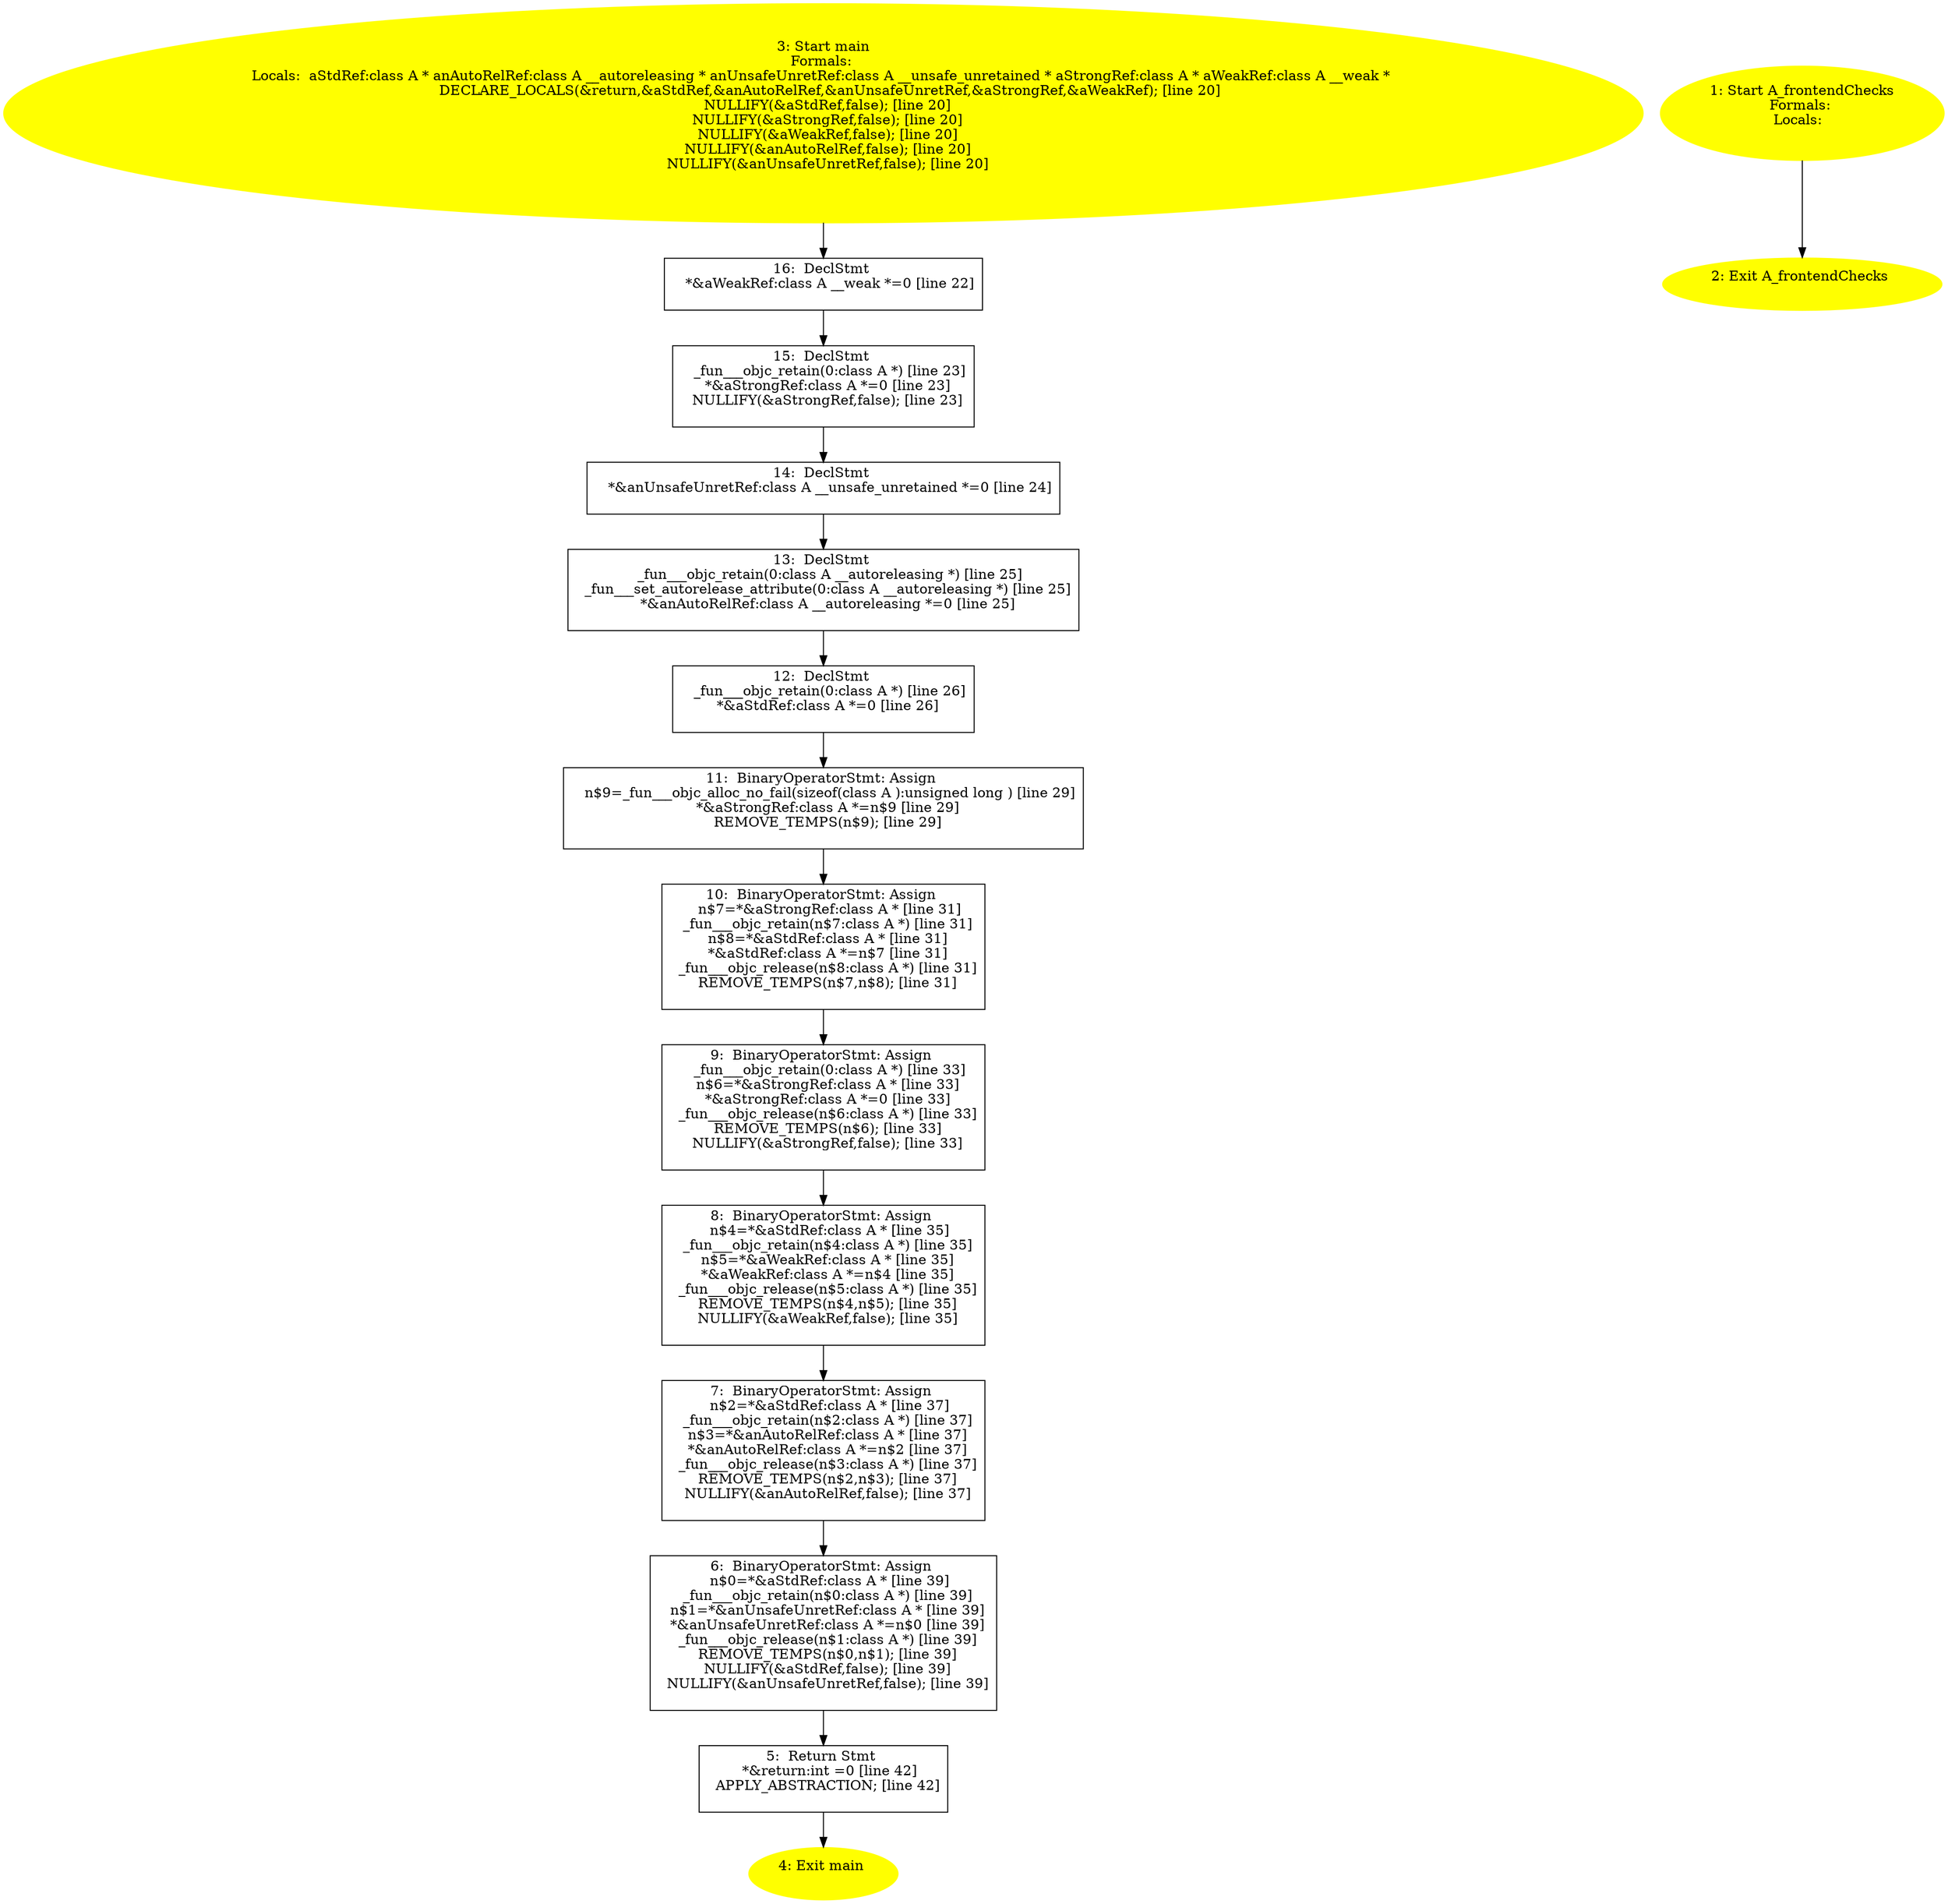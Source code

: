 digraph iCFG {
16 [label="16:  DeclStmt \n   *&aWeakRef:class A __weak *=0 [line 22]\n " shape="box"]
	

	 16 -> 15 ;
15 [label="15:  DeclStmt \n   _fun___objc_retain(0:class A *) [line 23]\n  *&aStrongRef:class A *=0 [line 23]\n  NULLIFY(&aStrongRef,false); [line 23]\n " shape="box"]
	

	 15 -> 14 ;
14 [label="14:  DeclStmt \n   *&anUnsafeUnretRef:class A __unsafe_unretained *=0 [line 24]\n " shape="box"]
	

	 14 -> 13 ;
13 [label="13:  DeclStmt \n   _fun___objc_retain(0:class A __autoreleasing *) [line 25]\n  _fun___set_autorelease_attribute(0:class A __autoreleasing *) [line 25]\n  *&anAutoRelRef:class A __autoreleasing *=0 [line 25]\n " shape="box"]
	

	 13 -> 12 ;
12 [label="12:  DeclStmt \n   _fun___objc_retain(0:class A *) [line 26]\n  *&aStdRef:class A *=0 [line 26]\n " shape="box"]
	

	 12 -> 11 ;
11 [label="11:  BinaryOperatorStmt: Assign \n   n$9=_fun___objc_alloc_no_fail(sizeof(class A ):unsigned long ) [line 29]\n  *&aStrongRef:class A *=n$9 [line 29]\n  REMOVE_TEMPS(n$9); [line 29]\n " shape="box"]
	

	 11 -> 10 ;
10 [label="10:  BinaryOperatorStmt: Assign \n   n$7=*&aStrongRef:class A * [line 31]\n  _fun___objc_retain(n$7:class A *) [line 31]\n  n$8=*&aStdRef:class A * [line 31]\n  *&aStdRef:class A *=n$7 [line 31]\n  _fun___objc_release(n$8:class A *) [line 31]\n  REMOVE_TEMPS(n$7,n$8); [line 31]\n " shape="box"]
	

	 10 -> 9 ;
9 [label="9:  BinaryOperatorStmt: Assign \n   _fun___objc_retain(0:class A *) [line 33]\n  n$6=*&aStrongRef:class A * [line 33]\n  *&aStrongRef:class A *=0 [line 33]\n  _fun___objc_release(n$6:class A *) [line 33]\n  REMOVE_TEMPS(n$6); [line 33]\n  NULLIFY(&aStrongRef,false); [line 33]\n " shape="box"]
	

	 9 -> 8 ;
8 [label="8:  BinaryOperatorStmt: Assign \n   n$4=*&aStdRef:class A * [line 35]\n  _fun___objc_retain(n$4:class A *) [line 35]\n  n$5=*&aWeakRef:class A * [line 35]\n  *&aWeakRef:class A *=n$4 [line 35]\n  _fun___objc_release(n$5:class A *) [line 35]\n  REMOVE_TEMPS(n$4,n$5); [line 35]\n  NULLIFY(&aWeakRef,false); [line 35]\n " shape="box"]
	

	 8 -> 7 ;
7 [label="7:  BinaryOperatorStmt: Assign \n   n$2=*&aStdRef:class A * [line 37]\n  _fun___objc_retain(n$2:class A *) [line 37]\n  n$3=*&anAutoRelRef:class A * [line 37]\n  *&anAutoRelRef:class A *=n$2 [line 37]\n  _fun___objc_release(n$3:class A *) [line 37]\n  REMOVE_TEMPS(n$2,n$3); [line 37]\n  NULLIFY(&anAutoRelRef,false); [line 37]\n " shape="box"]
	

	 7 -> 6 ;
6 [label="6:  BinaryOperatorStmt: Assign \n   n$0=*&aStdRef:class A * [line 39]\n  _fun___objc_retain(n$0:class A *) [line 39]\n  n$1=*&anUnsafeUnretRef:class A * [line 39]\n  *&anUnsafeUnretRef:class A *=n$0 [line 39]\n  _fun___objc_release(n$1:class A *) [line 39]\n  REMOVE_TEMPS(n$0,n$1); [line 39]\n  NULLIFY(&aStdRef,false); [line 39]\n  NULLIFY(&anUnsafeUnretRef,false); [line 39]\n " shape="box"]
	

	 6 -> 5 ;
5 [label="5:  Return Stmt \n   *&return:int =0 [line 42]\n  APPLY_ABSTRACTION; [line 42]\n " shape="box"]
	

	 5 -> 4 ;
4 [label="4: Exit main \n  " color=yellow style=filled]
	

3 [label="3: Start main\nFormals: \nLocals:  aStdRef:class A * anAutoRelRef:class A __autoreleasing * anUnsafeUnretRef:class A __unsafe_unretained * aStrongRef:class A * aWeakRef:class A __weak * \n   DECLARE_LOCALS(&return,&aStdRef,&anAutoRelRef,&anUnsafeUnretRef,&aStrongRef,&aWeakRef); [line 20]\n  NULLIFY(&aStdRef,false); [line 20]\n  NULLIFY(&aStrongRef,false); [line 20]\n  NULLIFY(&aWeakRef,false); [line 20]\n  NULLIFY(&anAutoRelRef,false); [line 20]\n  NULLIFY(&anUnsafeUnretRef,false); [line 20]\n " color=yellow style=filled]
	

	 3 -> 16 ;
2 [label="2: Exit A_frontendChecks \n  " color=yellow style=filled]
	

1 [label="1: Start A_frontendChecks\nFormals: \nLocals:  \n  " color=yellow style=filled]
	

	 1 -> 2 ;
}
